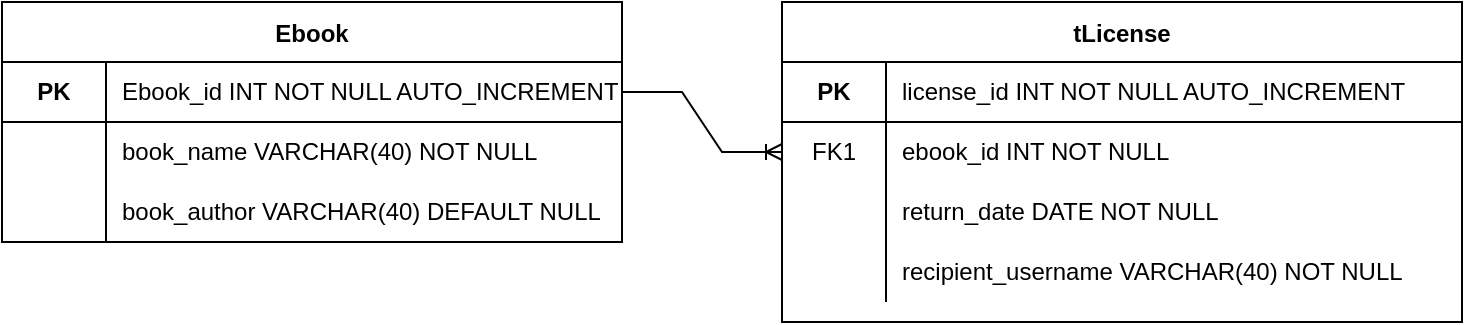 <mxfile version="15.8.2" type="device"><diagram id="WH1Jdt4gipMHMPPzBGZL" name="Page-1"><mxGraphModel dx="1830" dy="1033" grid="1" gridSize="10" guides="1" tooltips="1" connect="1" arrows="1" fold="1" page="1" pageScale="1" pageWidth="850" pageHeight="1100" math="0" shadow="0"><root><mxCell id="0"/><mxCell id="1" parent="0"/><mxCell id="hdvDx7yGGxUbaQA2a49g-10" value="tLicense" style="shape=table;startSize=30;container=1;collapsible=0;childLayout=tableLayout;fixedRows=1;rowLines=0;fontStyle=1;align=center;pointerEvents=1;" parent="1" vertex="1"><mxGeometry x="430" y="415" width="340" height="160" as="geometry"/></mxCell><mxCell id="hdvDx7yGGxUbaQA2a49g-11" value="" style="shape=partialRectangle;html=1;whiteSpace=wrap;collapsible=0;dropTarget=0;pointerEvents=1;fillColor=none;top=0;left=0;bottom=1;right=0;points=[[0,0.5],[1,0.5]];portConstraint=eastwest;" parent="hdvDx7yGGxUbaQA2a49g-10" vertex="1"><mxGeometry y="30" width="340" height="30" as="geometry"/></mxCell><mxCell id="hdvDx7yGGxUbaQA2a49g-12" value="&lt;b&gt;PK&lt;/b&gt;" style="shape=partialRectangle;html=1;whiteSpace=wrap;connectable=0;fillColor=none;top=0;left=0;bottom=0;right=0;overflow=hidden;pointerEvents=1;" parent="hdvDx7yGGxUbaQA2a49g-11" vertex="1"><mxGeometry width="52" height="30" as="geometry"><mxRectangle width="52" height="30" as="alternateBounds"/></mxGeometry></mxCell><mxCell id="hdvDx7yGGxUbaQA2a49g-13" value="license_id INT NOT NULL AUTO_INCREMENT" style="shape=partialRectangle;html=1;whiteSpace=wrap;connectable=0;fillColor=none;top=0;left=0;bottom=0;right=0;align=left;spacingLeft=6;overflow=hidden;pointerEvents=1;" parent="hdvDx7yGGxUbaQA2a49g-11" vertex="1"><mxGeometry x="52" width="288" height="30" as="geometry"><mxRectangle width="288" height="30" as="alternateBounds"/></mxGeometry></mxCell><mxCell id="hdvDx7yGGxUbaQA2a49g-14" value="" style="shape=partialRectangle;html=1;whiteSpace=wrap;collapsible=0;dropTarget=0;pointerEvents=1;fillColor=none;top=0;left=0;bottom=0;right=0;points=[[0,0.5],[1,0.5]];portConstraint=eastwest;" parent="hdvDx7yGGxUbaQA2a49g-10" vertex="1"><mxGeometry y="60" width="340" height="30" as="geometry"/></mxCell><mxCell id="hdvDx7yGGxUbaQA2a49g-15" value="FK1" style="shape=partialRectangle;html=1;whiteSpace=wrap;connectable=0;fillColor=none;top=0;left=0;bottom=0;right=0;overflow=hidden;pointerEvents=1;" parent="hdvDx7yGGxUbaQA2a49g-14" vertex="1"><mxGeometry width="52" height="30" as="geometry"><mxRectangle width="52" height="30" as="alternateBounds"/></mxGeometry></mxCell><mxCell id="hdvDx7yGGxUbaQA2a49g-16" value="ebook_id INT NOT NULL&amp;nbsp;" style="shape=partialRectangle;html=1;whiteSpace=wrap;connectable=0;fillColor=none;top=0;left=0;bottom=0;right=0;align=left;spacingLeft=6;overflow=hidden;pointerEvents=1;" parent="hdvDx7yGGxUbaQA2a49g-14" vertex="1"><mxGeometry x="52" width="288" height="30" as="geometry"><mxRectangle width="288" height="30" as="alternateBounds"/></mxGeometry></mxCell><mxCell id="hdvDx7yGGxUbaQA2a49g-17" value="" style="shape=partialRectangle;html=1;whiteSpace=wrap;collapsible=0;dropTarget=0;pointerEvents=1;fillColor=none;top=0;left=0;bottom=0;right=0;points=[[0,0.5],[1,0.5]];portConstraint=eastwest;" parent="hdvDx7yGGxUbaQA2a49g-10" vertex="1"><mxGeometry y="90" width="340" height="30" as="geometry"/></mxCell><mxCell id="hdvDx7yGGxUbaQA2a49g-18" value="" style="shape=partialRectangle;html=1;whiteSpace=wrap;connectable=0;fillColor=none;top=0;left=0;bottom=0;right=0;overflow=hidden;pointerEvents=1;" parent="hdvDx7yGGxUbaQA2a49g-17" vertex="1"><mxGeometry width="52" height="30" as="geometry"><mxRectangle width="52" height="30" as="alternateBounds"/></mxGeometry></mxCell><mxCell id="hdvDx7yGGxUbaQA2a49g-19" value="return_date DATE NOT NULL" style="shape=partialRectangle;html=1;whiteSpace=wrap;connectable=0;fillColor=none;top=0;left=0;bottom=0;right=0;align=left;spacingLeft=6;overflow=hidden;pointerEvents=1;" parent="hdvDx7yGGxUbaQA2a49g-17" vertex="1"><mxGeometry x="52" width="288" height="30" as="geometry"><mxRectangle width="288" height="30" as="alternateBounds"/></mxGeometry></mxCell><mxCell id="hdvDx7yGGxUbaQA2a49g-34" style="shape=partialRectangle;html=1;whiteSpace=wrap;collapsible=0;dropTarget=0;pointerEvents=1;fillColor=none;top=0;left=0;bottom=0;right=0;points=[[0,0.5],[1,0.5]];portConstraint=eastwest;" parent="hdvDx7yGGxUbaQA2a49g-10" vertex="1"><mxGeometry y="120" width="340" height="30" as="geometry"/></mxCell><mxCell id="hdvDx7yGGxUbaQA2a49g-35" style="shape=partialRectangle;html=1;whiteSpace=wrap;connectable=0;fillColor=none;top=0;left=0;bottom=0;right=0;overflow=hidden;pointerEvents=1;" parent="hdvDx7yGGxUbaQA2a49g-34" vertex="1"><mxGeometry width="52" height="30" as="geometry"><mxRectangle width="52" height="30" as="alternateBounds"/></mxGeometry></mxCell><mxCell id="hdvDx7yGGxUbaQA2a49g-36" value="recipient_username VARCHAR(40) NOT NULL" style="shape=partialRectangle;html=1;whiteSpace=wrap;connectable=0;fillColor=none;top=0;left=0;bottom=0;right=0;align=left;spacingLeft=6;overflow=hidden;pointerEvents=1;" parent="hdvDx7yGGxUbaQA2a49g-34" vertex="1"><mxGeometry x="52" width="288" height="30" as="geometry"><mxRectangle width="288" height="30" as="alternateBounds"/></mxGeometry></mxCell><mxCell id="hdvDx7yGGxUbaQA2a49g-20" value="Ebook" style="shape=table;startSize=30;container=1;collapsible=0;childLayout=tableLayout;fixedRows=1;rowLines=0;fontStyle=1;align=center;pointerEvents=1;" parent="1" vertex="1"><mxGeometry x="40" y="415" width="310" height="120" as="geometry"/></mxCell><mxCell id="hdvDx7yGGxUbaQA2a49g-21" value="" style="shape=partialRectangle;html=1;whiteSpace=wrap;collapsible=0;dropTarget=0;pointerEvents=1;fillColor=none;top=0;left=0;bottom=1;right=0;points=[[0,0.5],[1,0.5]];portConstraint=eastwest;" parent="hdvDx7yGGxUbaQA2a49g-20" vertex="1"><mxGeometry y="30" width="310" height="30" as="geometry"/></mxCell><mxCell id="hdvDx7yGGxUbaQA2a49g-22" value="&lt;b&gt;PK&lt;/b&gt;" style="shape=partialRectangle;html=1;whiteSpace=wrap;connectable=0;fillColor=none;top=0;left=0;bottom=0;right=0;overflow=hidden;pointerEvents=1;" parent="hdvDx7yGGxUbaQA2a49g-21" vertex="1"><mxGeometry width="52" height="30" as="geometry"><mxRectangle width="52" height="30" as="alternateBounds"/></mxGeometry></mxCell><mxCell id="hdvDx7yGGxUbaQA2a49g-23" value="Ebook_id INT NOT NULL AUTO_INCREMENT" style="shape=partialRectangle;html=1;whiteSpace=wrap;connectable=0;fillColor=none;top=0;left=0;bottom=0;right=0;align=left;spacingLeft=6;overflow=hidden;pointerEvents=1;" parent="hdvDx7yGGxUbaQA2a49g-21" vertex="1"><mxGeometry x="52" width="258" height="30" as="geometry"><mxRectangle width="258" height="30" as="alternateBounds"/></mxGeometry></mxCell><mxCell id="hdvDx7yGGxUbaQA2a49g-24" value="" style="shape=partialRectangle;html=1;whiteSpace=wrap;collapsible=0;dropTarget=0;pointerEvents=1;fillColor=none;top=0;left=0;bottom=0;right=0;points=[[0,0.5],[1,0.5]];portConstraint=eastwest;" parent="hdvDx7yGGxUbaQA2a49g-20" vertex="1"><mxGeometry y="60" width="310" height="30" as="geometry"/></mxCell><mxCell id="hdvDx7yGGxUbaQA2a49g-25" value="" style="shape=partialRectangle;html=1;whiteSpace=wrap;connectable=0;fillColor=none;top=0;left=0;bottom=0;right=0;overflow=hidden;pointerEvents=1;" parent="hdvDx7yGGxUbaQA2a49g-24" vertex="1"><mxGeometry width="52" height="30" as="geometry"><mxRectangle width="52" height="30" as="alternateBounds"/></mxGeometry></mxCell><mxCell id="hdvDx7yGGxUbaQA2a49g-26" value="book_name VARCHAR(40) NOT NULL" style="shape=partialRectangle;html=1;whiteSpace=wrap;connectable=0;fillColor=none;top=0;left=0;bottom=0;right=0;align=left;spacingLeft=6;overflow=hidden;pointerEvents=1;" parent="hdvDx7yGGxUbaQA2a49g-24" vertex="1"><mxGeometry x="52" width="258" height="30" as="geometry"><mxRectangle width="258" height="30" as="alternateBounds"/></mxGeometry></mxCell><mxCell id="hdvDx7yGGxUbaQA2a49g-30" style="shape=partialRectangle;html=1;whiteSpace=wrap;collapsible=0;dropTarget=0;pointerEvents=1;fillColor=none;top=0;left=0;bottom=0;right=0;points=[[0,0.5],[1,0.5]];portConstraint=eastwest;" parent="hdvDx7yGGxUbaQA2a49g-20" vertex="1"><mxGeometry y="90" width="310" height="30" as="geometry"/></mxCell><mxCell id="hdvDx7yGGxUbaQA2a49g-31" style="shape=partialRectangle;html=1;whiteSpace=wrap;connectable=0;fillColor=none;top=0;left=0;bottom=0;right=0;overflow=hidden;pointerEvents=1;" parent="hdvDx7yGGxUbaQA2a49g-30" vertex="1"><mxGeometry width="52" height="30" as="geometry"><mxRectangle width="52" height="30" as="alternateBounds"/></mxGeometry></mxCell><mxCell id="hdvDx7yGGxUbaQA2a49g-32" value="book_author VARCHAR(40) DEFAULT NULL" style="shape=partialRectangle;html=1;whiteSpace=wrap;connectable=0;fillColor=none;top=0;left=0;bottom=0;right=0;align=left;spacingLeft=6;overflow=hidden;pointerEvents=1;" parent="hdvDx7yGGxUbaQA2a49g-30" vertex="1"><mxGeometry x="52" width="258" height="30" as="geometry"><mxRectangle width="258" height="30" as="alternateBounds"/></mxGeometry></mxCell><mxCell id="hdvDx7yGGxUbaQA2a49g-33" value="" style="edgeStyle=entityRelationEdgeStyle;fontSize=12;html=1;endArrow=ERoneToMany;rounded=0;entryX=0;entryY=0.5;entryDx=0;entryDy=0;exitX=1;exitY=0.5;exitDx=0;exitDy=0;" parent="1" source="hdvDx7yGGxUbaQA2a49g-21" target="hdvDx7yGGxUbaQA2a49g-14" edge="1"><mxGeometry width="100" height="100" relative="1" as="geometry"><mxPoint x="330" y="660" as="sourcePoint"/><mxPoint x="430" y="560" as="targetPoint"/></mxGeometry></mxCell></root></mxGraphModel></diagram></mxfile>